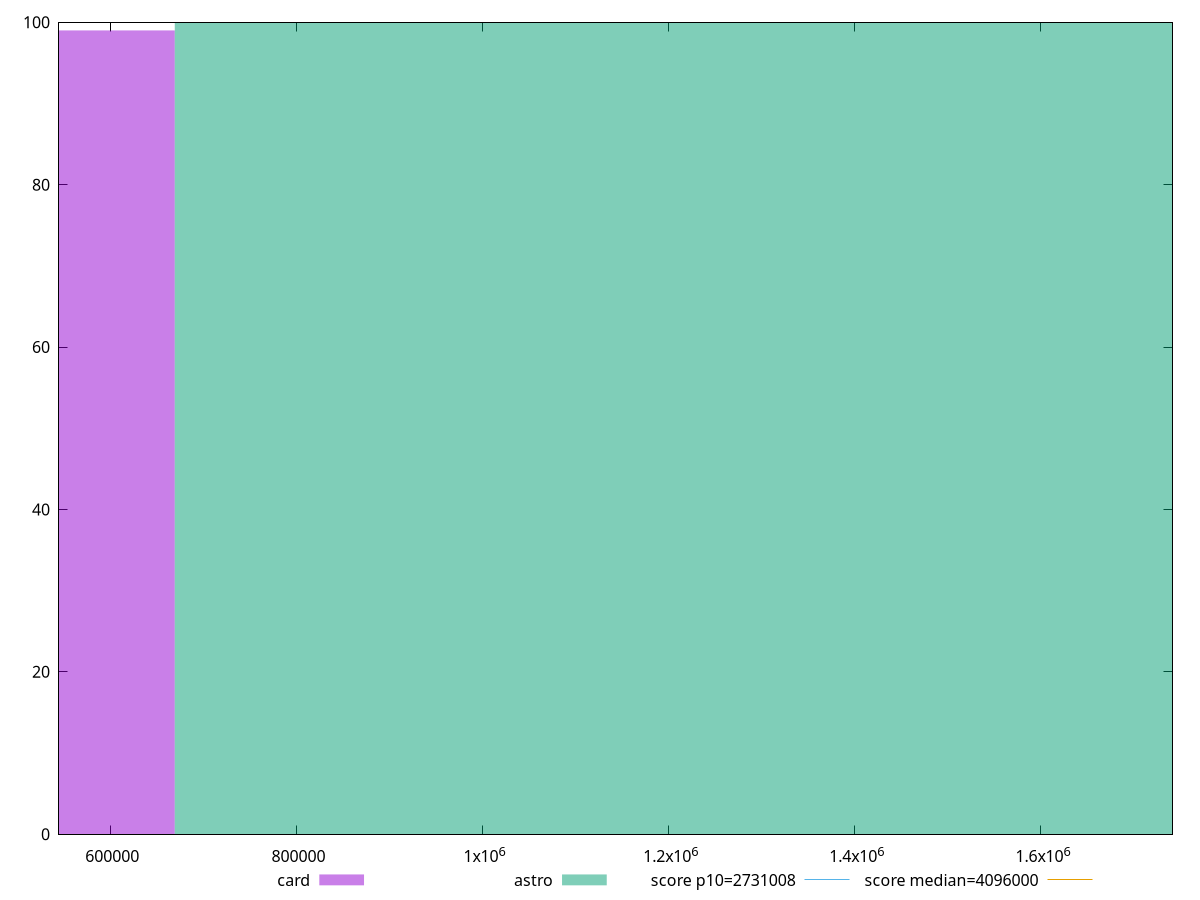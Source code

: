 reset

$card <<EOF
0 99
EOF

$astro <<EOF
1338540.3930197295 100
EOF

set key outside below
set boxwidth 1338540.3930197295
set xrange [544867:1741426]
set yrange [0:100]
set trange [0:100]
set style fill transparent solid 0.5 noborder

set parametric
set terminal svg size 640, 500 enhanced background rgb 'white'
set output "reports/report_00030_2021-02-24T20-42-31.540Z/total-byte-weight/comparison/histogram/2_vs_3.svg"

plot $card title "card" with boxes, \
     $astro title "astro" with boxes, \
     2731008,t title "score p10=2731008", \
     4096000,t title "score median=4096000"

reset
